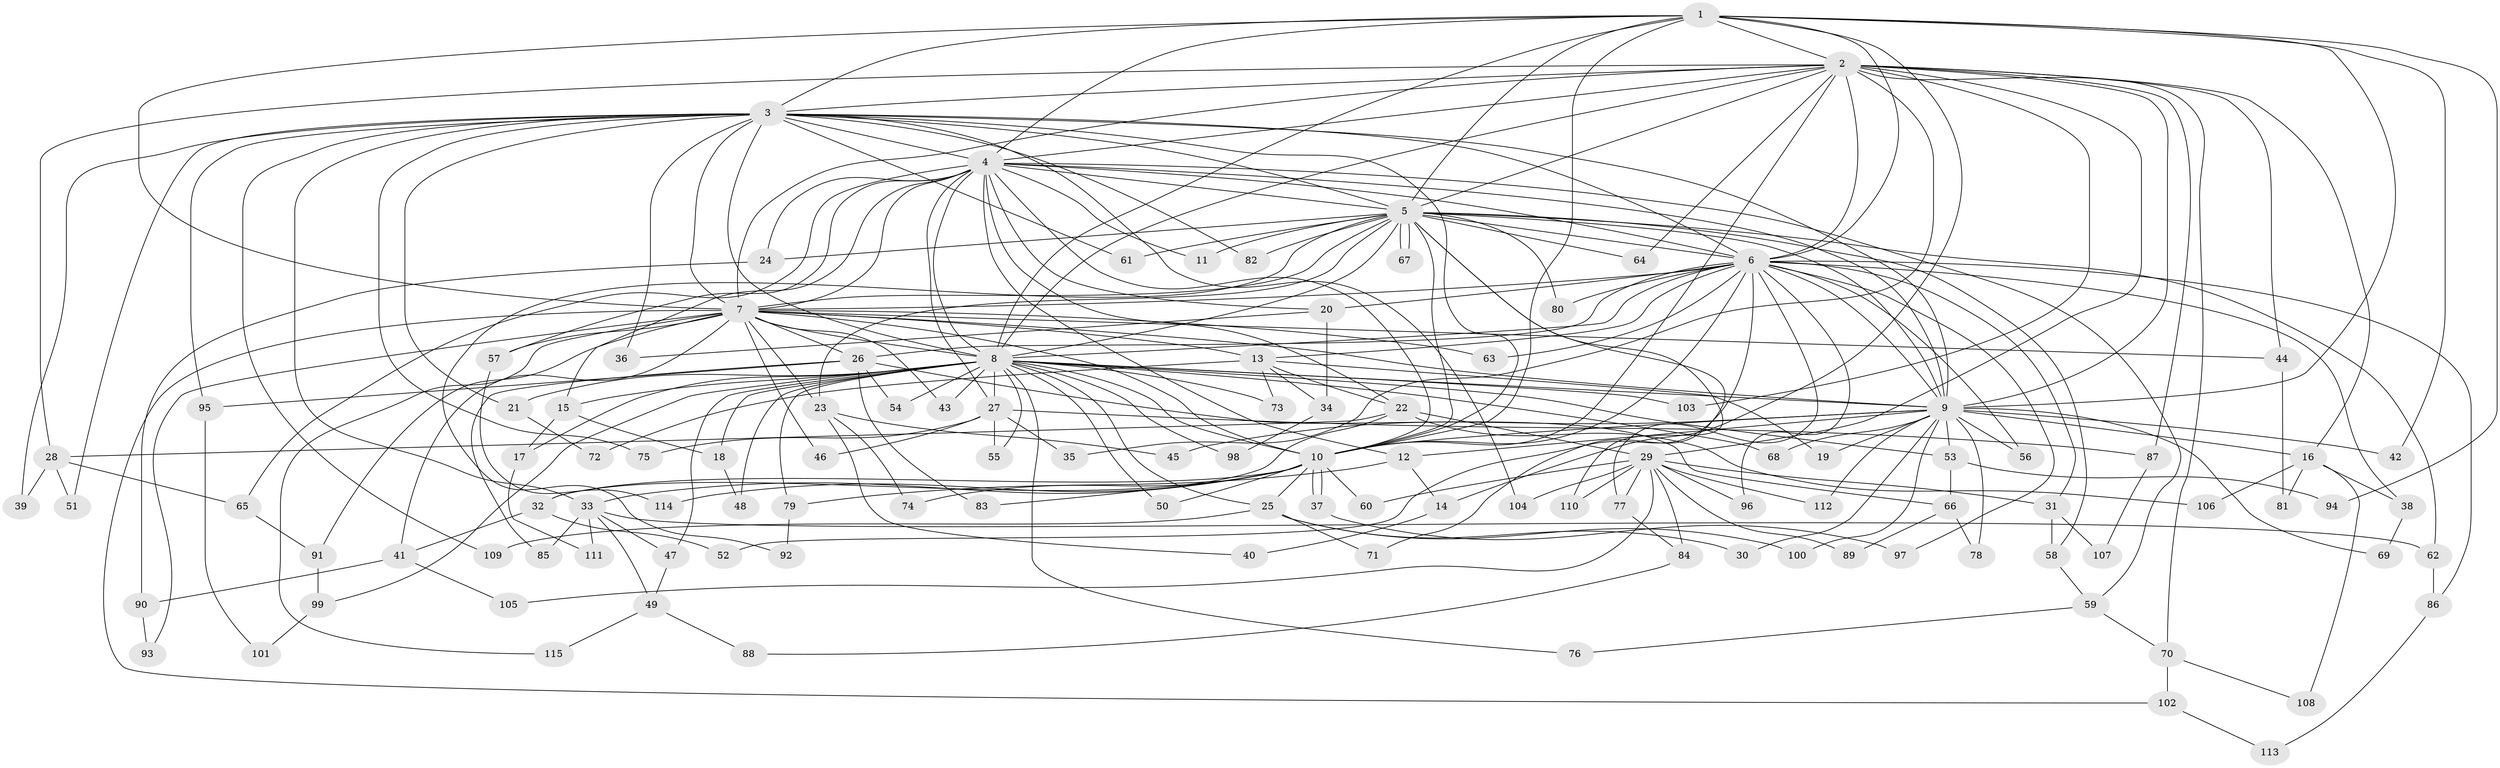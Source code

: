 // Generated by graph-tools (version 1.1) at 2025/14/03/09/25 04:14:04]
// undirected, 115 vertices, 255 edges
graph export_dot {
graph [start="1"]
  node [color=gray90,style=filled];
  1;
  2;
  3;
  4;
  5;
  6;
  7;
  8;
  9;
  10;
  11;
  12;
  13;
  14;
  15;
  16;
  17;
  18;
  19;
  20;
  21;
  22;
  23;
  24;
  25;
  26;
  27;
  28;
  29;
  30;
  31;
  32;
  33;
  34;
  35;
  36;
  37;
  38;
  39;
  40;
  41;
  42;
  43;
  44;
  45;
  46;
  47;
  48;
  49;
  50;
  51;
  52;
  53;
  54;
  55;
  56;
  57;
  58;
  59;
  60;
  61;
  62;
  63;
  64;
  65;
  66;
  67;
  68;
  69;
  70;
  71;
  72;
  73;
  74;
  75;
  76;
  77;
  78;
  79;
  80;
  81;
  82;
  83;
  84;
  85;
  86;
  87;
  88;
  89;
  90;
  91;
  92;
  93;
  94;
  95;
  96;
  97;
  98;
  99;
  100;
  101;
  102;
  103;
  104;
  105;
  106;
  107;
  108;
  109;
  110;
  111;
  112;
  113;
  114;
  115;
  1 -- 2;
  1 -- 3;
  1 -- 4;
  1 -- 5;
  1 -- 6;
  1 -- 7;
  1 -- 8;
  1 -- 9;
  1 -- 10;
  1 -- 14;
  1 -- 42;
  1 -- 94;
  2 -- 3;
  2 -- 4;
  2 -- 5;
  2 -- 6;
  2 -- 7;
  2 -- 8;
  2 -- 9;
  2 -- 10;
  2 -- 16;
  2 -- 28;
  2 -- 29;
  2 -- 35;
  2 -- 44;
  2 -- 64;
  2 -- 70;
  2 -- 87;
  2 -- 103;
  3 -- 4;
  3 -- 5;
  3 -- 6;
  3 -- 7;
  3 -- 8;
  3 -- 9;
  3 -- 10;
  3 -- 21;
  3 -- 33;
  3 -- 36;
  3 -- 39;
  3 -- 51;
  3 -- 61;
  3 -- 75;
  3 -- 82;
  3 -- 95;
  3 -- 104;
  3 -- 109;
  4 -- 5;
  4 -- 6;
  4 -- 7;
  4 -- 8;
  4 -- 9;
  4 -- 10;
  4 -- 11;
  4 -- 12;
  4 -- 15;
  4 -- 20;
  4 -- 22;
  4 -- 24;
  4 -- 27;
  4 -- 57;
  4 -- 59;
  4 -- 65;
  5 -- 6;
  5 -- 7;
  5 -- 8;
  5 -- 9;
  5 -- 10;
  5 -- 11;
  5 -- 23;
  5 -- 24;
  5 -- 58;
  5 -- 61;
  5 -- 62;
  5 -- 64;
  5 -- 67;
  5 -- 67;
  5 -- 71;
  5 -- 80;
  5 -- 82;
  5 -- 92;
  5 -- 110;
  6 -- 7;
  6 -- 8;
  6 -- 9;
  6 -- 10;
  6 -- 13;
  6 -- 20;
  6 -- 26;
  6 -- 31;
  6 -- 38;
  6 -- 52;
  6 -- 56;
  6 -- 63;
  6 -- 77;
  6 -- 80;
  6 -- 86;
  6 -- 96;
  6 -- 97;
  7 -- 8;
  7 -- 9;
  7 -- 10;
  7 -- 13;
  7 -- 23;
  7 -- 26;
  7 -- 41;
  7 -- 43;
  7 -- 44;
  7 -- 46;
  7 -- 57;
  7 -- 63;
  7 -- 91;
  7 -- 93;
  7 -- 102;
  7 -- 115;
  8 -- 9;
  8 -- 10;
  8 -- 15;
  8 -- 17;
  8 -- 18;
  8 -- 21;
  8 -- 25;
  8 -- 27;
  8 -- 43;
  8 -- 47;
  8 -- 48;
  8 -- 50;
  8 -- 53;
  8 -- 54;
  8 -- 55;
  8 -- 68;
  8 -- 73;
  8 -- 76;
  8 -- 79;
  8 -- 98;
  8 -- 99;
  8 -- 103;
  9 -- 10;
  9 -- 12;
  9 -- 16;
  9 -- 19;
  9 -- 30;
  9 -- 42;
  9 -- 45;
  9 -- 53;
  9 -- 56;
  9 -- 68;
  9 -- 69;
  9 -- 78;
  9 -- 100;
  9 -- 112;
  10 -- 25;
  10 -- 32;
  10 -- 33;
  10 -- 37;
  10 -- 37;
  10 -- 50;
  10 -- 60;
  10 -- 74;
  10 -- 83;
  10 -- 114;
  12 -- 14;
  12 -- 79;
  13 -- 19;
  13 -- 22;
  13 -- 34;
  13 -- 72;
  13 -- 73;
  14 -- 40;
  15 -- 17;
  15 -- 18;
  16 -- 38;
  16 -- 81;
  16 -- 106;
  16 -- 108;
  17 -- 111;
  18 -- 48;
  20 -- 34;
  20 -- 36;
  21 -- 72;
  22 -- 28;
  22 -- 29;
  22 -- 32;
  22 -- 106;
  23 -- 40;
  23 -- 45;
  23 -- 74;
  24 -- 90;
  25 -- 30;
  25 -- 71;
  25 -- 100;
  25 -- 109;
  26 -- 54;
  26 -- 66;
  26 -- 83;
  26 -- 85;
  26 -- 95;
  27 -- 35;
  27 -- 46;
  27 -- 55;
  27 -- 75;
  27 -- 87;
  28 -- 39;
  28 -- 51;
  28 -- 65;
  29 -- 31;
  29 -- 60;
  29 -- 77;
  29 -- 84;
  29 -- 89;
  29 -- 96;
  29 -- 104;
  29 -- 105;
  29 -- 110;
  29 -- 112;
  31 -- 58;
  31 -- 107;
  32 -- 41;
  32 -- 52;
  33 -- 47;
  33 -- 49;
  33 -- 62;
  33 -- 85;
  33 -- 111;
  34 -- 98;
  37 -- 97;
  38 -- 69;
  41 -- 90;
  41 -- 105;
  44 -- 81;
  47 -- 49;
  49 -- 88;
  49 -- 115;
  53 -- 66;
  53 -- 94;
  57 -- 114;
  58 -- 59;
  59 -- 70;
  59 -- 76;
  62 -- 86;
  65 -- 91;
  66 -- 78;
  66 -- 89;
  70 -- 102;
  70 -- 108;
  77 -- 84;
  79 -- 92;
  84 -- 88;
  86 -- 113;
  87 -- 107;
  90 -- 93;
  91 -- 99;
  95 -- 101;
  99 -- 101;
  102 -- 113;
}
